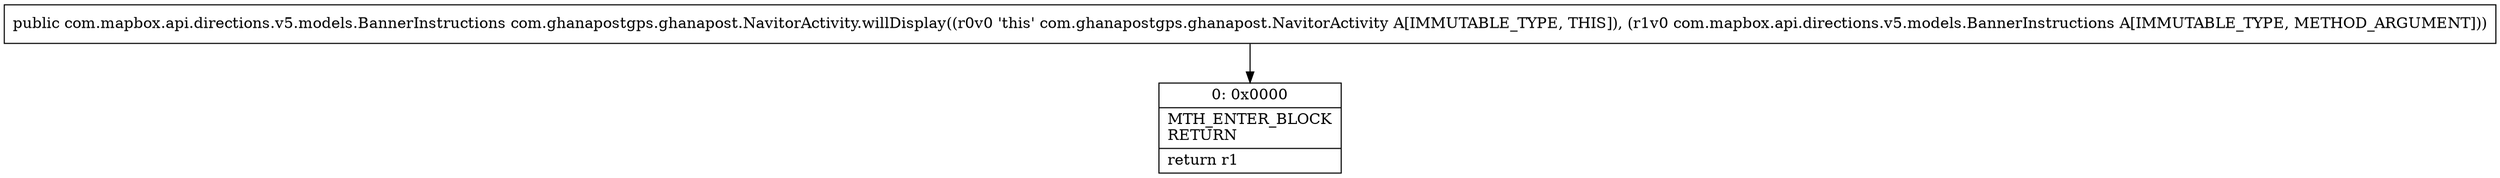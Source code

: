digraph "CFG forcom.ghanapostgps.ghanapost.NavitorActivity.willDisplay(Lcom\/mapbox\/api\/directions\/v5\/models\/BannerInstructions;)Lcom\/mapbox\/api\/directions\/v5\/models\/BannerInstructions;" {
Node_0 [shape=record,label="{0\:\ 0x0000|MTH_ENTER_BLOCK\lRETURN\l|return r1\l}"];
MethodNode[shape=record,label="{public com.mapbox.api.directions.v5.models.BannerInstructions com.ghanapostgps.ghanapost.NavitorActivity.willDisplay((r0v0 'this' com.ghanapostgps.ghanapost.NavitorActivity A[IMMUTABLE_TYPE, THIS]), (r1v0 com.mapbox.api.directions.v5.models.BannerInstructions A[IMMUTABLE_TYPE, METHOD_ARGUMENT])) }"];
MethodNode -> Node_0;
}

